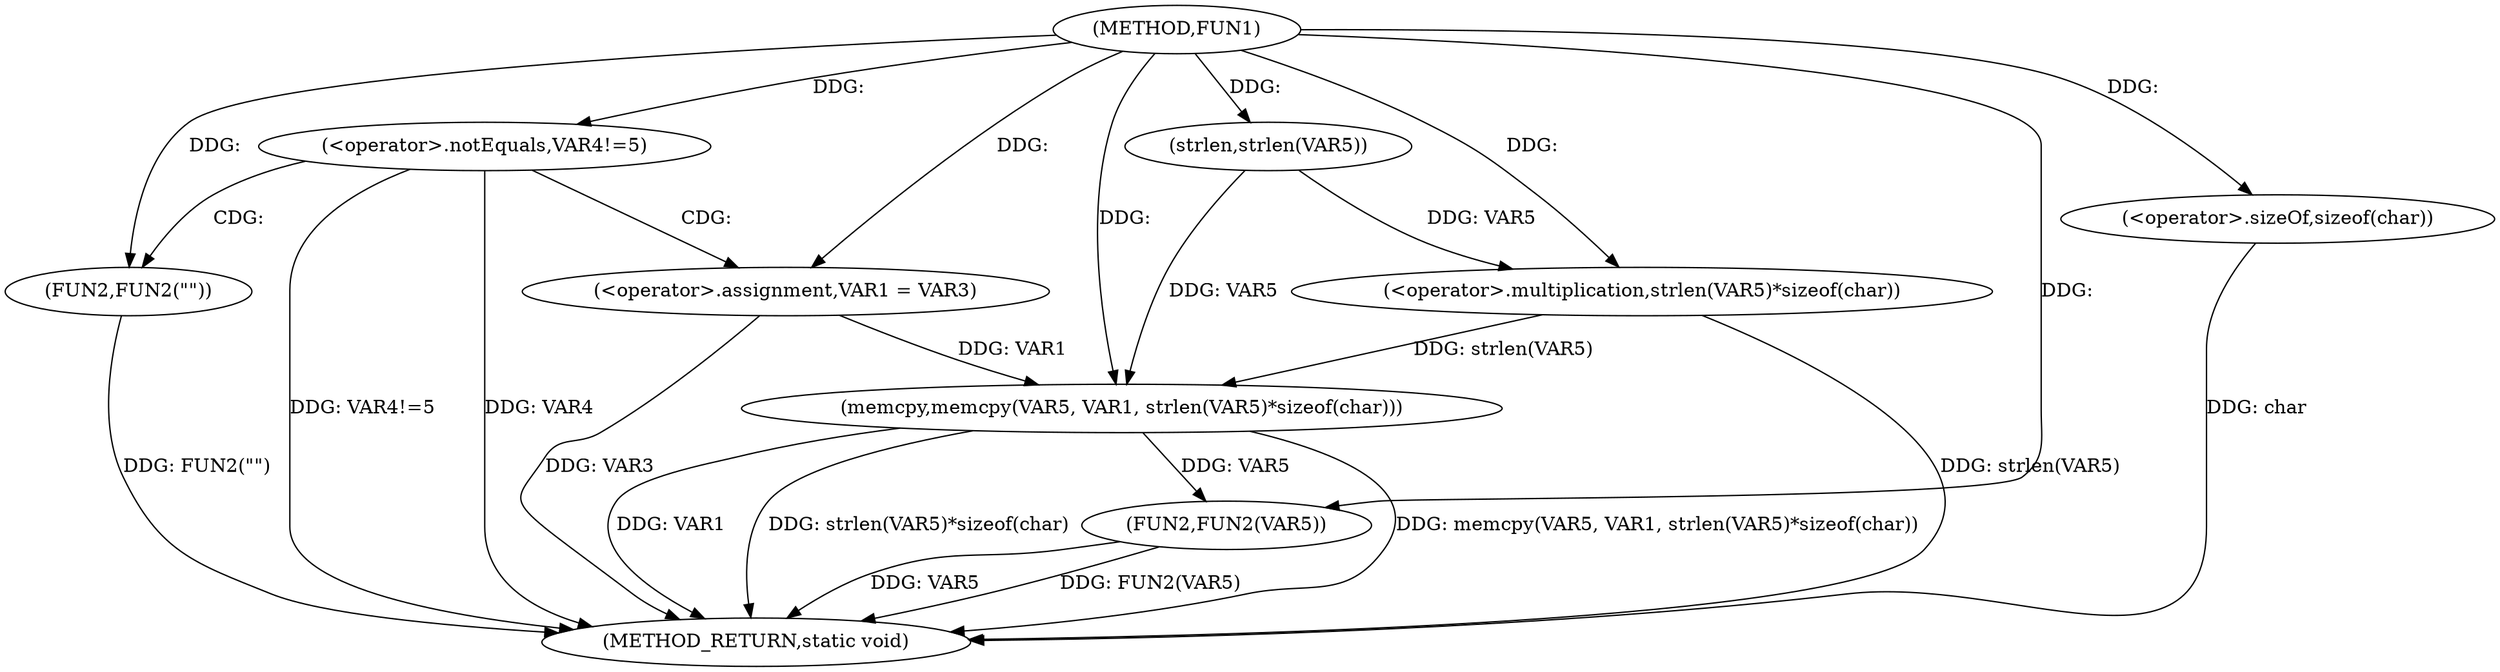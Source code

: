 digraph FUN1 {  
"1000100" [label = "(METHOD,FUN1)" ]
"1000129" [label = "(METHOD_RETURN,static void)" ]
"1000106" [label = "(<operator>.notEquals,VAR4!=5)" ]
"1000110" [label = "(FUN2,FUN2(\"\"))" ]
"1000114" [label = "(<operator>.assignment,VAR1 = VAR3)" ]
"1000119" [label = "(memcpy,memcpy(VAR5, VAR1, strlen(VAR5)*sizeof(char)))" ]
"1000122" [label = "(<operator>.multiplication,strlen(VAR5)*sizeof(char))" ]
"1000123" [label = "(strlen,strlen(VAR5))" ]
"1000125" [label = "(<operator>.sizeOf,sizeof(char))" ]
"1000127" [label = "(FUN2,FUN2(VAR5))" ]
  "1000125" -> "1000129"  [ label = "DDG: char"] 
  "1000106" -> "1000129"  [ label = "DDG: VAR4"] 
  "1000122" -> "1000129"  [ label = "DDG: strlen(VAR5)"] 
  "1000119" -> "1000129"  [ label = "DDG: VAR1"] 
  "1000127" -> "1000129"  [ label = "DDG: FUN2(VAR5)"] 
  "1000110" -> "1000129"  [ label = "DDG: FUN2(\"\")"] 
  "1000119" -> "1000129"  [ label = "DDG: strlen(VAR5)*sizeof(char)"] 
  "1000127" -> "1000129"  [ label = "DDG: VAR5"] 
  "1000119" -> "1000129"  [ label = "DDG: memcpy(VAR5, VAR1, strlen(VAR5)*sizeof(char))"] 
  "1000114" -> "1000129"  [ label = "DDG: VAR3"] 
  "1000106" -> "1000129"  [ label = "DDG: VAR4!=5"] 
  "1000100" -> "1000106"  [ label = "DDG: "] 
  "1000100" -> "1000110"  [ label = "DDG: "] 
  "1000100" -> "1000114"  [ label = "DDG: "] 
  "1000123" -> "1000119"  [ label = "DDG: VAR5"] 
  "1000100" -> "1000119"  [ label = "DDG: "] 
  "1000114" -> "1000119"  [ label = "DDG: VAR1"] 
  "1000122" -> "1000119"  [ label = "DDG: strlen(VAR5)"] 
  "1000123" -> "1000122"  [ label = "DDG: VAR5"] 
  "1000100" -> "1000123"  [ label = "DDG: "] 
  "1000100" -> "1000122"  [ label = "DDG: "] 
  "1000100" -> "1000125"  [ label = "DDG: "] 
  "1000119" -> "1000127"  [ label = "DDG: VAR5"] 
  "1000100" -> "1000127"  [ label = "DDG: "] 
  "1000106" -> "1000110"  [ label = "CDG: "] 
  "1000106" -> "1000114"  [ label = "CDG: "] 
}

